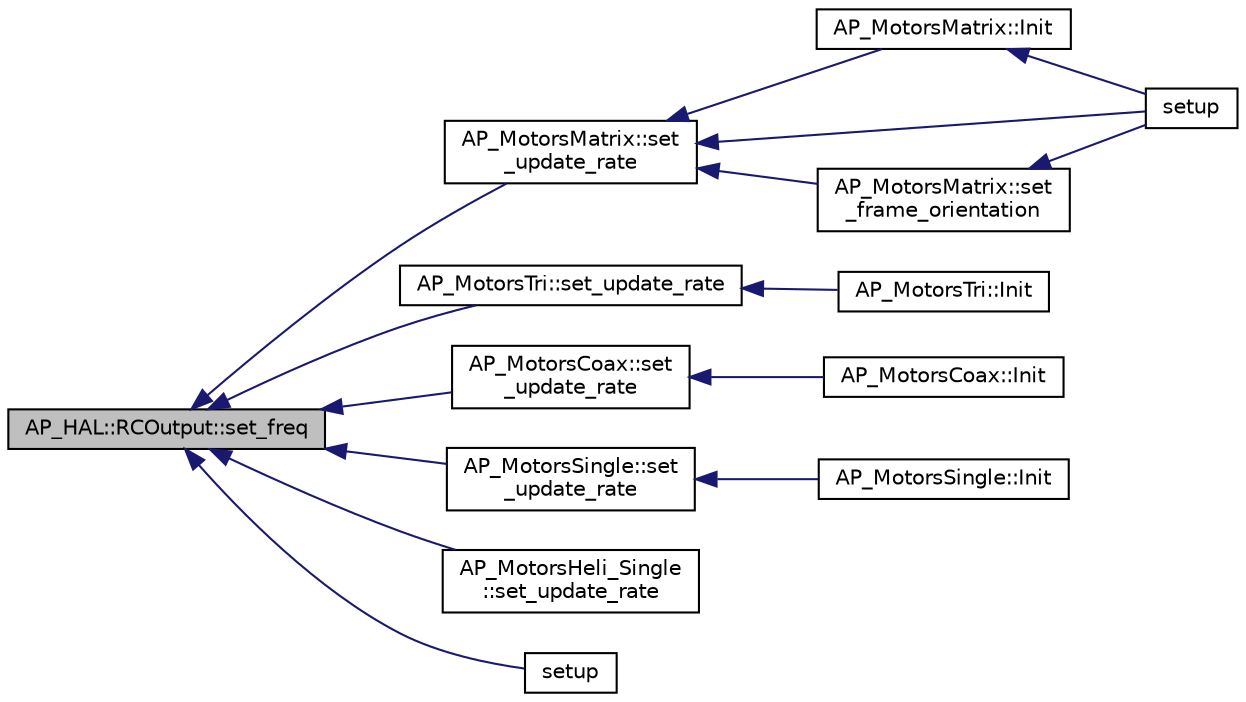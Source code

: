 digraph "AP_HAL::RCOutput::set_freq"
{
 // INTERACTIVE_SVG=YES
  edge [fontname="Helvetica",fontsize="10",labelfontname="Helvetica",labelfontsize="10"];
  node [fontname="Helvetica",fontsize="10",shape=record];
  rankdir="LR";
  Node1 [label="AP_HAL::RCOutput::set_freq",height=0.2,width=0.4,color="black", fillcolor="grey75", style="filled", fontcolor="black"];
  Node1 -> Node2 [dir="back",color="midnightblue",fontsize="10",style="solid",fontname="Helvetica"];
  Node2 [label="AP_MotorsMatrix::set\l_update_rate",height=0.2,width=0.4,color="black", fillcolor="white", style="filled",URL="$classAP__MotorsMatrix.html#a4ccbbe0d2641a973f7140b5c8ba7724e"];
  Node2 -> Node3 [dir="back",color="midnightblue",fontsize="10",style="solid",fontname="Helvetica"];
  Node3 [label="AP_MotorsMatrix::Init",height=0.2,width=0.4,color="black", fillcolor="white", style="filled",URL="$classAP__MotorsMatrix.html#ae4491a484390538aee092271690b16b1"];
  Node3 -> Node4 [dir="back",color="midnightblue",fontsize="10",style="solid",fontname="Helvetica"];
  Node4 [label="setup",height=0.2,width=0.4,color="black", fillcolor="white", style="filled",URL="$AP__Motors__test_8cpp.html#a4fc01d736fe50cf5b977f755b675f11d"];
  Node2 -> Node5 [dir="back",color="midnightblue",fontsize="10",style="solid",fontname="Helvetica"];
  Node5 [label="AP_MotorsMatrix::set\l_frame_orientation",height=0.2,width=0.4,color="black", fillcolor="white", style="filled",URL="$classAP__MotorsMatrix.html#a64c35013e28f06702f2d5bd9e900936a"];
  Node5 -> Node4 [dir="back",color="midnightblue",fontsize="10",style="solid",fontname="Helvetica"];
  Node2 -> Node4 [dir="back",color="midnightblue",fontsize="10",style="solid",fontname="Helvetica"];
  Node1 -> Node6 [dir="back",color="midnightblue",fontsize="10",style="solid",fontname="Helvetica"];
  Node6 [label="AP_MotorsTri::set_update_rate",height=0.2,width=0.4,color="black", fillcolor="white", style="filled",URL="$classAP__MotorsTri.html#a45d195e2abd378c68e225c528e7d6bce"];
  Node6 -> Node7 [dir="back",color="midnightblue",fontsize="10",style="solid",fontname="Helvetica"];
  Node7 [label="AP_MotorsTri::Init",height=0.2,width=0.4,color="black", fillcolor="white", style="filled",URL="$classAP__MotorsTri.html#a7236a6f04df2048a325e0e144cec7c9e"];
  Node1 -> Node8 [dir="back",color="midnightblue",fontsize="10",style="solid",fontname="Helvetica"];
  Node8 [label="AP_MotorsCoax::set\l_update_rate",height=0.2,width=0.4,color="black", fillcolor="white", style="filled",URL="$classAP__MotorsCoax.html#a10131e737c6b990c5be12746ee97367a"];
  Node8 -> Node9 [dir="back",color="midnightblue",fontsize="10",style="solid",fontname="Helvetica"];
  Node9 [label="AP_MotorsCoax::Init",height=0.2,width=0.4,color="black", fillcolor="white", style="filled",URL="$classAP__MotorsCoax.html#ad24085ea1d544ba1e46f3ed3fba4a909"];
  Node1 -> Node10 [dir="back",color="midnightblue",fontsize="10",style="solid",fontname="Helvetica"];
  Node10 [label="AP_MotorsSingle::set\l_update_rate",height=0.2,width=0.4,color="black", fillcolor="white", style="filled",URL="$classAP__MotorsSingle.html#adf3e4312d9570a1f244d08a9a839b116"];
  Node10 -> Node11 [dir="back",color="midnightblue",fontsize="10",style="solid",fontname="Helvetica"];
  Node11 [label="AP_MotorsSingle::Init",height=0.2,width=0.4,color="black", fillcolor="white", style="filled",URL="$classAP__MotorsSingle.html#af5dde6531e240a179f0812874f9fa681"];
  Node1 -> Node12 [dir="back",color="midnightblue",fontsize="10",style="solid",fontname="Helvetica"];
  Node12 [label="AP_MotorsHeli_Single\l::set_update_rate",height=0.2,width=0.4,color="black", fillcolor="white", style="filled",URL="$classAP__MotorsHeli__Single.html#a4b7d1c800eb96336c7e9de8ec69ca7e2"];
  Node1 -> Node13 [dir="back",color="midnightblue",fontsize="10",style="solid",fontname="Helvetica"];
  Node13 [label="setup",height=0.2,width=0.4,color="black", fillcolor="white", style="filled",URL="$RCPassthroughTest_8cpp.html#a7dfd9b79bc5a37d7df40207afbc5431f"];
}
